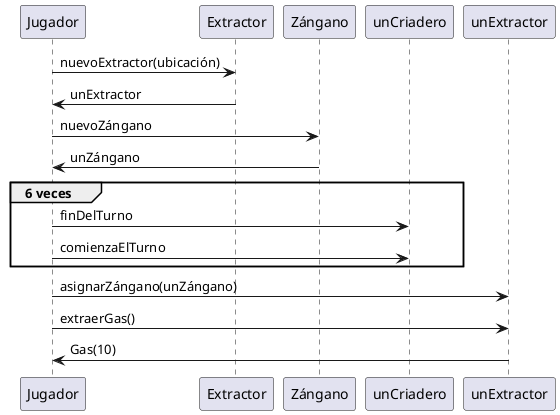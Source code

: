 @startuml
'https://plantuml.com/sequence-diagram

Jugador -> Extractor: nuevoExtractor(ubicación)
Extractor -> Jugador: unExtractor
Jugador -> Zángano: nuevoZángano
Zángano -> Jugador: unZángano

group 6 veces
    Jugador -> unCriadero: finDelTurno
    Jugador -> unCriadero: comienzaElTurno
end

Jugador -> unExtractor: asignarZángano(unZángano)
Jugador -> unExtractor: extraerGas()
unExtractor -> Jugador: Gas(10)

@enduml